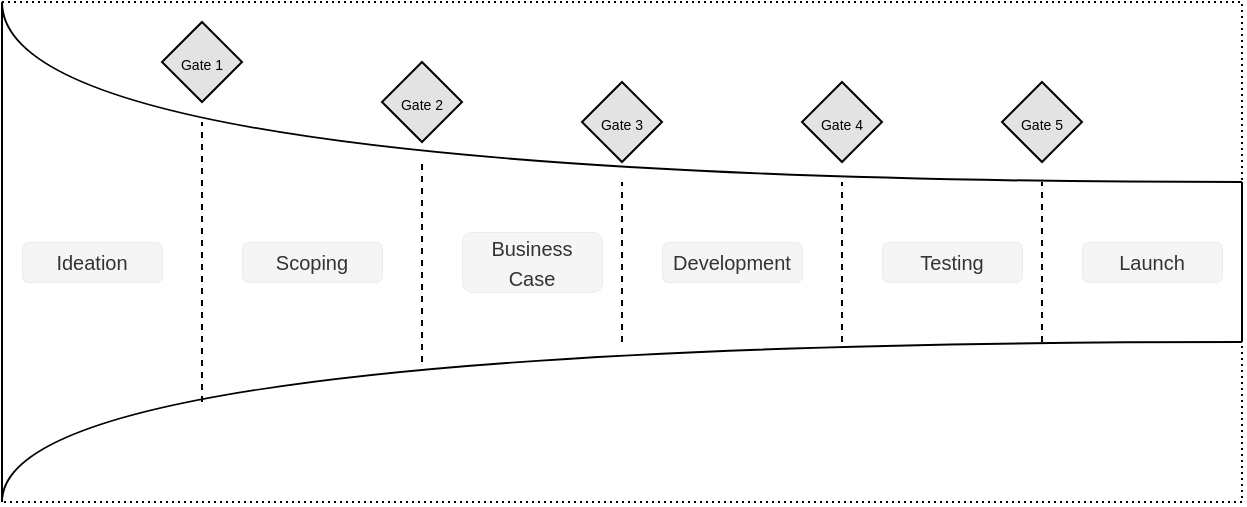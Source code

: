 <mxfile version="24.8.6" pages="3">
  <diagram name="traditional" id="cxL4fRSyNiBpFbSnYxGh">
    <mxGraphModel dx="734" dy="519" grid="1" gridSize="10" guides="1" tooltips="1" connect="1" arrows="1" fold="1" page="1" pageScale="1" pageWidth="850" pageHeight="1100" math="0" shadow="0">
      <root>
        <mxCell id="0" />
        <mxCell id="1" parent="0" />
        <mxCell id="vgee5VnJNOTwLHTrdWWu-18" value="" style="rounded=0;whiteSpace=wrap;html=1;dashed=1;dashPattern=1 2;" vertex="1" parent="1">
          <mxGeometry x="110" y="160" width="620" height="250" as="geometry" />
        </mxCell>
        <mxCell id="wtv7dS44zvKJTTw9t3XD-3" value="" style="endArrow=none;html=1;rounded=0;edgeStyle=orthogonalEdgeStyle;curved=1;exitX=0;exitY=0;exitDx=0;exitDy=0;fillColor=#EDEDED;" parent="1" edge="1">
          <mxGeometry width="50" height="50" relative="1" as="geometry">
            <mxPoint x="110.0" y="160" as="sourcePoint" />
            <mxPoint x="730" y="250" as="targetPoint" />
            <Array as="points">
              <mxPoint x="110" y="250" />
            </Array>
          </mxGeometry>
        </mxCell>
        <mxCell id="wtv7dS44zvKJTTw9t3XD-4" value="" style="endArrow=none;html=1;rounded=0;edgeStyle=orthogonalEdgeStyle;curved=1;exitX=0;exitY=1;exitDx=0;exitDy=0;fillColor=#EDEDED;" parent="1" edge="1">
          <mxGeometry width="50" height="50" relative="1" as="geometry">
            <mxPoint x="110.0" y="410" as="sourcePoint" />
            <mxPoint x="730" y="330" as="targetPoint" />
            <Array as="points">
              <mxPoint x="110" y="330" />
            </Array>
          </mxGeometry>
        </mxCell>
        <mxCell id="wtv7dS44zvKJTTw9t3XD-11" value="" style="endArrow=none;html=1;rounded=0;fillColor=#EDEDED;" parent="1" edge="1">
          <mxGeometry width="50" height="50" relative="1" as="geometry">
            <mxPoint x="110" y="410" as="sourcePoint" />
            <mxPoint x="110" y="160" as="targetPoint" />
          </mxGeometry>
        </mxCell>
        <mxCell id="wtv7dS44zvKJTTw9t3XD-12" value="" style="endArrow=none;html=1;rounded=0;fillColor=#EDEDED;" parent="1" edge="1">
          <mxGeometry width="50" height="50" relative="1" as="geometry">
            <mxPoint x="730" y="330" as="sourcePoint" />
            <mxPoint x="730" y="250" as="targetPoint" />
          </mxGeometry>
        </mxCell>
        <mxCell id="wtv7dS44zvKJTTw9t3XD-5" value="gates" parent="0" />
        <mxCell id="wtv7dS44zvKJTTw9t3XD-6" value="" style="endArrow=none;html=1;rounded=0;dashed=1;" parent="wtv7dS44zvKJTTw9t3XD-5" edge="1">
          <mxGeometry width="50" height="50" relative="1" as="geometry">
            <mxPoint x="210" y="360" as="sourcePoint" />
            <mxPoint x="210" y="220" as="targetPoint" />
          </mxGeometry>
        </mxCell>
        <mxCell id="wtv7dS44zvKJTTw9t3XD-7" value="" style="endArrow=none;html=1;rounded=0;dashed=1;" parent="wtv7dS44zvKJTTw9t3XD-5" edge="1">
          <mxGeometry width="50" height="50" relative="1" as="geometry">
            <mxPoint x="320" y="340" as="sourcePoint" />
            <mxPoint x="320" y="240" as="targetPoint" />
          </mxGeometry>
        </mxCell>
        <mxCell id="wtv7dS44zvKJTTw9t3XD-8" value="" style="endArrow=none;html=1;rounded=0;dashed=1;" parent="wtv7dS44zvKJTTw9t3XD-5" edge="1">
          <mxGeometry width="50" height="50" relative="1" as="geometry">
            <mxPoint x="420" y="330" as="sourcePoint" />
            <mxPoint x="420" y="250" as="targetPoint" />
          </mxGeometry>
        </mxCell>
        <mxCell id="wtv7dS44zvKJTTw9t3XD-9" value="" style="endArrow=none;html=1;rounded=0;dashed=1;" parent="wtv7dS44zvKJTTw9t3XD-5" edge="1">
          <mxGeometry width="50" height="50" relative="1" as="geometry">
            <mxPoint x="530" y="330" as="sourcePoint" />
            <mxPoint x="530" y="250" as="targetPoint" />
          </mxGeometry>
        </mxCell>
        <mxCell id="wtv7dS44zvKJTTw9t3XD-10" value="" style="endArrow=none;html=1;rounded=0;dashed=1;" parent="wtv7dS44zvKJTTw9t3XD-5" edge="1">
          <mxGeometry width="50" height="50" relative="1" as="geometry">
            <mxPoint x="630" y="330" as="sourcePoint" />
            <mxPoint x="630" y="250" as="targetPoint" />
          </mxGeometry>
        </mxCell>
        <mxCell id="vgee5VnJNOTwLHTrdWWu-31" value="&lt;font style=&quot;font-size: 7px;&quot;&gt;Gate 1&lt;/font&gt;" style="rhombus;whiteSpace=wrap;html=1;fillColor=#E3E3E3;" vertex="1" parent="wtv7dS44zvKJTTw9t3XD-5">
          <mxGeometry x="190" y="170" width="40" height="40" as="geometry" />
        </mxCell>
        <mxCell id="vgee5VnJNOTwLHTrdWWu-32" value="&lt;font style=&quot;font-size: 7px;&quot;&gt;Gate 2&lt;/font&gt;" style="rhombus;whiteSpace=wrap;html=1;fillColor=#E3E3E3;" vertex="1" parent="wtv7dS44zvKJTTw9t3XD-5">
          <mxGeometry x="300" y="190" width="40" height="40" as="geometry" />
        </mxCell>
        <mxCell id="vgee5VnJNOTwLHTrdWWu-33" value="&lt;font style=&quot;font-size: 7px;&quot;&gt;Gate 3&lt;/font&gt;" style="rhombus;whiteSpace=wrap;html=1;fillColor=#E3E3E3;" vertex="1" parent="wtv7dS44zvKJTTw9t3XD-5">
          <mxGeometry x="400" y="200" width="40" height="40" as="geometry" />
        </mxCell>
        <mxCell id="vgee5VnJNOTwLHTrdWWu-34" value="&lt;font style=&quot;font-size: 7px;&quot;&gt;Gate 4&lt;/font&gt;" style="rhombus;whiteSpace=wrap;html=1;fillColor=#E3E3E3;" vertex="1" parent="wtv7dS44zvKJTTw9t3XD-5">
          <mxGeometry x="510" y="200" width="40" height="40" as="geometry" />
        </mxCell>
        <mxCell id="vgee5VnJNOTwLHTrdWWu-35" value="&lt;font style=&quot;font-size: 7px;&quot;&gt;Gate 5&lt;/font&gt;" style="rhombus;whiteSpace=wrap;html=1;fillColor=#E3E3E3;" vertex="1" parent="wtv7dS44zvKJTTw9t3XD-5">
          <mxGeometry x="610" y="200" width="40" height="40" as="geometry" />
        </mxCell>
        <mxCell id="vgee5VnJNOTwLHTrdWWu-19" value="stages" parent="0" />
        <mxCell id="vgee5VnJNOTwLHTrdWWu-20" value="&lt;font style=&quot;font-size: 10px;&quot;&gt;Ideation&lt;/font&gt;" style="rounded=1;whiteSpace=wrap;html=1;strokeWidth=0;fillColor=#f5f5f5;fontColor=#333333;strokeColor=#666666;" vertex="1" parent="vgee5VnJNOTwLHTrdWWu-19">
          <mxGeometry x="120" y="280" width="70" height="20" as="geometry" />
        </mxCell>
        <mxCell id="vgee5VnJNOTwLHTrdWWu-26" value="&lt;font style=&quot;font-size: 10px;&quot;&gt;Scoping&lt;/font&gt;" style="rounded=1;whiteSpace=wrap;html=1;strokeWidth=0;fillColor=#f5f5f5;fontColor=#333333;strokeColor=#666666;" vertex="1" parent="vgee5VnJNOTwLHTrdWWu-19">
          <mxGeometry x="230" y="280" width="70" height="20" as="geometry" />
        </mxCell>
        <mxCell id="vgee5VnJNOTwLHTrdWWu-27" value="&lt;font style=&quot;font-size: 10px;&quot;&gt;Business&lt;br&gt;Case&lt;/font&gt;" style="rounded=1;whiteSpace=wrap;html=1;strokeWidth=0;fillColor=#f5f5f5;fontColor=#333333;strokeColor=#666666;" vertex="1" parent="vgee5VnJNOTwLHTrdWWu-19">
          <mxGeometry x="340" y="275" width="70" height="30" as="geometry" />
        </mxCell>
        <mxCell id="vgee5VnJNOTwLHTrdWWu-28" value="&lt;font style=&quot;font-size: 10px;&quot;&gt;Development&lt;/font&gt;" style="rounded=1;whiteSpace=wrap;html=1;strokeWidth=0;fillColor=#f5f5f5;fontColor=#333333;strokeColor=#666666;" vertex="1" parent="vgee5VnJNOTwLHTrdWWu-19">
          <mxGeometry x="440" y="280" width="70" height="20" as="geometry" />
        </mxCell>
        <mxCell id="vgee5VnJNOTwLHTrdWWu-29" value="&lt;font style=&quot;font-size: 10px;&quot;&gt;Testing&lt;/font&gt;" style="rounded=1;whiteSpace=wrap;html=1;strokeWidth=0;fillColor=#f5f5f5;fontColor=#333333;strokeColor=#666666;" vertex="1" parent="vgee5VnJNOTwLHTrdWWu-19">
          <mxGeometry x="550" y="280" width="70" height="20" as="geometry" />
        </mxCell>
        <mxCell id="vgee5VnJNOTwLHTrdWWu-30" value="&lt;span style=&quot;font-size: 10px;&quot;&gt;Launch&lt;/span&gt;" style="rounded=1;whiteSpace=wrap;html=1;strokeWidth=0;fillColor=#f5f5f5;fontColor=#333333;strokeColor=#666666;" vertex="1" parent="vgee5VnJNOTwLHTrdWWu-19">
          <mxGeometry x="650" y="280" width="70" height="20" as="geometry" />
        </mxCell>
      </root>
    </mxGraphModel>
  </diagram>
  <diagram name="voc" id="FCM8qmScg5jVCaJYDvea">
    <mxGraphModel dx="1284" dy="909" grid="1" gridSize="10" guides="1" tooltips="1" connect="1" arrows="1" fold="1" page="1" pageScale="1" pageWidth="850" pageHeight="1100" math="0" shadow="0">
      <root>
        <mxCell id="Cek4M_bP0dYK3lTVGkPx-0" />
        <mxCell id="Cek4M_bP0dYK3lTVGkPx-1" parent="Cek4M_bP0dYK3lTVGkPx-0" />
        <mxCell id="Cek4M_bP0dYK3lTVGkPx-2" value="" style="rounded=0;whiteSpace=wrap;html=1;dashed=1;dashPattern=1 2;" vertex="1" parent="Cek4M_bP0dYK3lTVGkPx-1">
          <mxGeometry x="110" y="160" width="620" height="250" as="geometry" />
        </mxCell>
        <mxCell id="Cek4M_bP0dYK3lTVGkPx-3" value="" style="endArrow=none;html=1;rounded=0;edgeStyle=orthogonalEdgeStyle;curved=1;exitX=0;exitY=0;exitDx=0;exitDy=0;fillColor=#EDEDED;" edge="1" parent="Cek4M_bP0dYK3lTVGkPx-1">
          <mxGeometry width="50" height="50" relative="1" as="geometry">
            <mxPoint x="110.0" y="160" as="sourcePoint" />
            <mxPoint x="730" y="250" as="targetPoint" />
            <Array as="points">
              <mxPoint x="110" y="250" />
            </Array>
          </mxGeometry>
        </mxCell>
        <mxCell id="Cek4M_bP0dYK3lTVGkPx-4" value="" style="endArrow=none;html=1;rounded=0;edgeStyle=orthogonalEdgeStyle;curved=1;exitX=0;exitY=1;exitDx=0;exitDy=0;fillColor=#EDEDED;" edge="1" parent="Cek4M_bP0dYK3lTVGkPx-1">
          <mxGeometry width="50" height="50" relative="1" as="geometry">
            <mxPoint x="110.0" y="410" as="sourcePoint" />
            <mxPoint x="730" y="330" as="targetPoint" />
            <Array as="points">
              <mxPoint x="110" y="330" />
            </Array>
          </mxGeometry>
        </mxCell>
        <mxCell id="Cek4M_bP0dYK3lTVGkPx-5" value="" style="endArrow=none;html=1;rounded=0;fillColor=#EDEDED;" edge="1" parent="Cek4M_bP0dYK3lTVGkPx-1">
          <mxGeometry width="50" height="50" relative="1" as="geometry">
            <mxPoint x="110" y="410" as="sourcePoint" />
            <mxPoint x="110" y="160" as="targetPoint" />
          </mxGeometry>
        </mxCell>
        <mxCell id="Cek4M_bP0dYK3lTVGkPx-6" value="" style="endArrow=none;html=1;rounded=0;fillColor=#EDEDED;" edge="1" parent="Cek4M_bP0dYK3lTVGkPx-1">
          <mxGeometry width="50" height="50" relative="1" as="geometry">
            <mxPoint x="730" y="330" as="sourcePoint" />
            <mxPoint x="730" y="250" as="targetPoint" />
          </mxGeometry>
        </mxCell>
        <mxCell id="Cek4M_bP0dYK3lTVGkPx-7" value="gates" parent="Cek4M_bP0dYK3lTVGkPx-0" />
        <mxCell id="Cek4M_bP0dYK3lTVGkPx-8" value="" style="endArrow=none;html=1;rounded=0;dashed=1;" edge="1" parent="Cek4M_bP0dYK3lTVGkPx-7">
          <mxGeometry width="50" height="50" relative="1" as="geometry">
            <mxPoint x="210" y="360" as="sourcePoint" />
            <mxPoint x="210" y="220" as="targetPoint" />
          </mxGeometry>
        </mxCell>
        <mxCell id="Cek4M_bP0dYK3lTVGkPx-9" value="" style="endArrow=none;html=1;rounded=0;dashed=1;" edge="1" parent="Cek4M_bP0dYK3lTVGkPx-7">
          <mxGeometry width="50" height="50" relative="1" as="geometry">
            <mxPoint x="320" y="340" as="sourcePoint" />
            <mxPoint x="320" y="240" as="targetPoint" />
          </mxGeometry>
        </mxCell>
        <mxCell id="Cek4M_bP0dYK3lTVGkPx-10" value="" style="endArrow=none;html=1;rounded=0;dashed=1;" edge="1" parent="Cek4M_bP0dYK3lTVGkPx-7">
          <mxGeometry width="50" height="50" relative="1" as="geometry">
            <mxPoint x="420" y="330" as="sourcePoint" />
            <mxPoint x="420" y="250" as="targetPoint" />
          </mxGeometry>
        </mxCell>
        <mxCell id="Cek4M_bP0dYK3lTVGkPx-11" value="" style="endArrow=none;html=1;rounded=0;dashed=1;" edge="1" parent="Cek4M_bP0dYK3lTVGkPx-7">
          <mxGeometry width="50" height="50" relative="1" as="geometry">
            <mxPoint x="530" y="330" as="sourcePoint" />
            <mxPoint x="530" y="250" as="targetPoint" />
          </mxGeometry>
        </mxCell>
        <mxCell id="Cek4M_bP0dYK3lTVGkPx-12" value="" style="endArrow=none;html=1;rounded=0;dashed=1;" edge="1" parent="Cek4M_bP0dYK3lTVGkPx-7">
          <mxGeometry width="50" height="50" relative="1" as="geometry">
            <mxPoint x="630" y="330" as="sourcePoint" />
            <mxPoint x="630" y="250" as="targetPoint" />
          </mxGeometry>
        </mxCell>
        <mxCell id="Cek4M_bP0dYK3lTVGkPx-13" value="&lt;font style=&quot;font-size: 7px;&quot;&gt;Gate 1&lt;/font&gt;" style="rhombus;whiteSpace=wrap;html=1;fillColor=#E3E3E3;" vertex="1" parent="Cek4M_bP0dYK3lTVGkPx-7">
          <mxGeometry x="190" y="170" width="40" height="40" as="geometry" />
        </mxCell>
        <mxCell id="Cek4M_bP0dYK3lTVGkPx-14" value="&lt;font style=&quot;font-size: 7px;&quot;&gt;Gate 2&lt;/font&gt;" style="rhombus;whiteSpace=wrap;html=1;fillColor=#E3E3E3;" vertex="1" parent="Cek4M_bP0dYK3lTVGkPx-7">
          <mxGeometry x="300" y="190" width="40" height="40" as="geometry" />
        </mxCell>
        <mxCell id="Cek4M_bP0dYK3lTVGkPx-15" value="&lt;font style=&quot;font-size: 7px;&quot;&gt;Gate 3&lt;/font&gt;" style="rhombus;whiteSpace=wrap;html=1;fillColor=#E3E3E3;" vertex="1" parent="Cek4M_bP0dYK3lTVGkPx-7">
          <mxGeometry x="400" y="200" width="40" height="40" as="geometry" />
        </mxCell>
        <mxCell id="Cek4M_bP0dYK3lTVGkPx-16" value="&lt;font style=&quot;font-size: 7px;&quot;&gt;Gate 4&lt;/font&gt;" style="rhombus;whiteSpace=wrap;html=1;fillColor=#E3E3E3;" vertex="1" parent="Cek4M_bP0dYK3lTVGkPx-7">
          <mxGeometry x="510" y="200" width="40" height="40" as="geometry" />
        </mxCell>
        <mxCell id="Cek4M_bP0dYK3lTVGkPx-17" value="&lt;font style=&quot;font-size: 7px;&quot;&gt;Gate 5&lt;/font&gt;" style="rhombus;whiteSpace=wrap;html=1;fillColor=#E3E3E3;" vertex="1" parent="Cek4M_bP0dYK3lTVGkPx-7">
          <mxGeometry x="610" y="200" width="40" height="40" as="geometry" />
        </mxCell>
        <mxCell id="Cek4M_bP0dYK3lTVGkPx-18" value="stages" parent="Cek4M_bP0dYK3lTVGkPx-0" />
        <mxCell id="Cek4M_bP0dYK3lTVGkPx-19" value="&lt;font style=&quot;font-size: 10px;&quot;&gt;Ideation&lt;/font&gt;" style="rounded=1;whiteSpace=wrap;html=1;strokeWidth=0;fillColor=#f5f5f5;fontColor=#333333;strokeColor=#666666;" vertex="1" parent="Cek4M_bP0dYK3lTVGkPx-18">
          <mxGeometry x="120" y="280" width="70" height="20" as="geometry" />
        </mxCell>
        <mxCell id="Cek4M_bP0dYK3lTVGkPx-20" value="&lt;font style=&quot;font-size: 10px;&quot;&gt;Scoping&lt;/font&gt;" style="rounded=1;whiteSpace=wrap;html=1;strokeWidth=0;fillColor=#f5f5f5;fontColor=#333333;strokeColor=#666666;" vertex="1" parent="Cek4M_bP0dYK3lTVGkPx-18">
          <mxGeometry x="230" y="280" width="70" height="20" as="geometry" />
        </mxCell>
        <mxCell id="Cek4M_bP0dYK3lTVGkPx-21" value="&lt;font style=&quot;font-size: 10px;&quot;&gt;Business&lt;br&gt;Case&lt;/font&gt;" style="rounded=1;whiteSpace=wrap;html=1;strokeWidth=0;fillColor=#f5f5f5;fontColor=#333333;strokeColor=#666666;" vertex="1" parent="Cek4M_bP0dYK3lTVGkPx-18">
          <mxGeometry x="340" y="275" width="70" height="30" as="geometry" />
        </mxCell>
        <mxCell id="Cek4M_bP0dYK3lTVGkPx-22" value="&lt;font style=&quot;font-size: 10px;&quot;&gt;Development&lt;/font&gt;" style="rounded=1;whiteSpace=wrap;html=1;strokeWidth=0;fillColor=#f5f5f5;fontColor=#333333;strokeColor=#666666;" vertex="1" parent="Cek4M_bP0dYK3lTVGkPx-18">
          <mxGeometry x="440" y="280" width="70" height="20" as="geometry" />
        </mxCell>
        <mxCell id="Cek4M_bP0dYK3lTVGkPx-23" value="&lt;font style=&quot;font-size: 10px;&quot;&gt;Testing&lt;/font&gt;" style="rounded=1;whiteSpace=wrap;html=1;strokeWidth=0;fillColor=#f5f5f5;fontColor=#333333;strokeColor=#666666;" vertex="1" parent="Cek4M_bP0dYK3lTVGkPx-18">
          <mxGeometry x="550" y="280" width="70" height="20" as="geometry" />
        </mxCell>
        <mxCell id="Cek4M_bP0dYK3lTVGkPx-24" value="&lt;span style=&quot;font-size: 10px;&quot;&gt;Launch&lt;/span&gt;" style="rounded=1;whiteSpace=wrap;html=1;strokeWidth=0;fillColor=#f5f5f5;fontColor=#333333;strokeColor=#666666;" vertex="1" parent="Cek4M_bP0dYK3lTVGkPx-18">
          <mxGeometry x="650" y="280" width="70" height="20" as="geometry" />
        </mxCell>
      </root>
    </mxGraphModel>
  </diagram>
  <diagram name="agile" id="sqirut00paVE1t4KOdJ7">
    <mxGraphModel dx="1284" dy="909" grid="1" gridSize="10" guides="1" tooltips="1" connect="1" arrows="1" fold="1" page="1" pageScale="1" pageWidth="850" pageHeight="1100" math="0" shadow="0">
      <root>
        <mxCell id="UkbLbdY7noHbuTaWpA9o-0" />
        <mxCell id="UkbLbdY7noHbuTaWpA9o-1" parent="UkbLbdY7noHbuTaWpA9o-0" />
        <mxCell id="UkbLbdY7noHbuTaWpA9o-2" value="" style="rounded=0;whiteSpace=wrap;html=1;dashed=1;dashPattern=1 2;" vertex="1" parent="UkbLbdY7noHbuTaWpA9o-1">
          <mxGeometry x="110" y="160" width="620" height="250" as="geometry" />
        </mxCell>
        <mxCell id="UkbLbdY7noHbuTaWpA9o-3" value="" style="endArrow=none;html=1;rounded=0;edgeStyle=orthogonalEdgeStyle;curved=1;exitX=0;exitY=0;exitDx=0;exitDy=0;fillColor=#EDEDED;" edge="1" parent="UkbLbdY7noHbuTaWpA9o-1">
          <mxGeometry width="50" height="50" relative="1" as="geometry">
            <mxPoint x="110.0" y="160" as="sourcePoint" />
            <mxPoint x="730" y="250" as="targetPoint" />
            <Array as="points">
              <mxPoint x="110" y="250" />
            </Array>
          </mxGeometry>
        </mxCell>
        <mxCell id="UkbLbdY7noHbuTaWpA9o-4" value="" style="endArrow=none;html=1;rounded=0;edgeStyle=orthogonalEdgeStyle;curved=1;exitX=0;exitY=1;exitDx=0;exitDy=0;fillColor=#EDEDED;" edge="1" parent="UkbLbdY7noHbuTaWpA9o-1">
          <mxGeometry width="50" height="50" relative="1" as="geometry">
            <mxPoint x="110.0" y="410" as="sourcePoint" />
            <mxPoint x="730" y="330" as="targetPoint" />
            <Array as="points">
              <mxPoint x="110" y="330" />
            </Array>
          </mxGeometry>
        </mxCell>
        <mxCell id="UkbLbdY7noHbuTaWpA9o-5" value="" style="endArrow=none;html=1;rounded=0;fillColor=#EDEDED;" edge="1" parent="UkbLbdY7noHbuTaWpA9o-1">
          <mxGeometry width="50" height="50" relative="1" as="geometry">
            <mxPoint x="110" y="410" as="sourcePoint" />
            <mxPoint x="110" y="160" as="targetPoint" />
          </mxGeometry>
        </mxCell>
        <mxCell id="UkbLbdY7noHbuTaWpA9o-6" value="" style="endArrow=none;html=1;rounded=0;fillColor=#EDEDED;" edge="1" parent="UkbLbdY7noHbuTaWpA9o-1">
          <mxGeometry width="50" height="50" relative="1" as="geometry">
            <mxPoint x="730" y="330" as="sourcePoint" />
            <mxPoint x="730" y="250" as="targetPoint" />
          </mxGeometry>
        </mxCell>
        <mxCell id="UkbLbdY7noHbuTaWpA9o-7" value="gates" parent="UkbLbdY7noHbuTaWpA9o-0" />
        <mxCell id="UkbLbdY7noHbuTaWpA9o-8" value="" style="endArrow=none;html=1;rounded=0;dashed=1;" edge="1" parent="UkbLbdY7noHbuTaWpA9o-7">
          <mxGeometry width="50" height="50" relative="1" as="geometry">
            <mxPoint x="210" y="360" as="sourcePoint" />
            <mxPoint x="210" y="220" as="targetPoint" />
          </mxGeometry>
        </mxCell>
        <mxCell id="UkbLbdY7noHbuTaWpA9o-9" value="" style="endArrow=none;html=1;rounded=0;dashed=1;" edge="1" parent="UkbLbdY7noHbuTaWpA9o-7">
          <mxGeometry width="50" height="50" relative="1" as="geometry">
            <mxPoint x="320" y="340" as="sourcePoint" />
            <mxPoint x="320" y="240" as="targetPoint" />
          </mxGeometry>
        </mxCell>
        <mxCell id="UkbLbdY7noHbuTaWpA9o-10" value="" style="endArrow=none;html=1;rounded=0;dashed=1;" edge="1" parent="UkbLbdY7noHbuTaWpA9o-7">
          <mxGeometry width="50" height="50" relative="1" as="geometry">
            <mxPoint x="420" y="330" as="sourcePoint" />
            <mxPoint x="420" y="250" as="targetPoint" />
          </mxGeometry>
        </mxCell>
        <mxCell id="UkbLbdY7noHbuTaWpA9o-11" value="" style="endArrow=none;html=1;rounded=0;dashed=1;" edge="1" parent="UkbLbdY7noHbuTaWpA9o-7">
          <mxGeometry width="50" height="50" relative="1" as="geometry">
            <mxPoint x="530" y="330" as="sourcePoint" />
            <mxPoint x="530" y="250" as="targetPoint" />
          </mxGeometry>
        </mxCell>
        <mxCell id="UkbLbdY7noHbuTaWpA9o-12" value="" style="endArrow=none;html=1;rounded=0;dashed=1;" edge="1" parent="UkbLbdY7noHbuTaWpA9o-7">
          <mxGeometry width="50" height="50" relative="1" as="geometry">
            <mxPoint x="630" y="330" as="sourcePoint" />
            <mxPoint x="630" y="250" as="targetPoint" />
          </mxGeometry>
        </mxCell>
        <mxCell id="UkbLbdY7noHbuTaWpA9o-13" value="&lt;font style=&quot;font-size: 7px;&quot;&gt;Gate 1&lt;/font&gt;" style="rhombus;whiteSpace=wrap;html=1;fillColor=#E3E3E3;" vertex="1" parent="UkbLbdY7noHbuTaWpA9o-7">
          <mxGeometry x="190" y="170" width="40" height="40" as="geometry" />
        </mxCell>
        <mxCell id="UkbLbdY7noHbuTaWpA9o-14" value="&lt;font style=&quot;font-size: 7px;&quot;&gt;Gate 2&lt;/font&gt;" style="rhombus;whiteSpace=wrap;html=1;fillColor=#E3E3E3;" vertex="1" parent="UkbLbdY7noHbuTaWpA9o-7">
          <mxGeometry x="300" y="190" width="40" height="40" as="geometry" />
        </mxCell>
        <mxCell id="UkbLbdY7noHbuTaWpA9o-15" value="&lt;font style=&quot;font-size: 7px;&quot;&gt;Gate 3&lt;/font&gt;" style="rhombus;whiteSpace=wrap;html=1;fillColor=#E3E3E3;" vertex="1" parent="UkbLbdY7noHbuTaWpA9o-7">
          <mxGeometry x="400" y="200" width="40" height="40" as="geometry" />
        </mxCell>
        <mxCell id="UkbLbdY7noHbuTaWpA9o-16" value="&lt;font style=&quot;font-size: 7px;&quot;&gt;Gate 4&lt;/font&gt;" style="rhombus;whiteSpace=wrap;html=1;fillColor=#E3E3E3;" vertex="1" parent="UkbLbdY7noHbuTaWpA9o-7">
          <mxGeometry x="510" y="200" width="40" height="40" as="geometry" />
        </mxCell>
        <mxCell id="UkbLbdY7noHbuTaWpA9o-17" value="&lt;font style=&quot;font-size: 7px;&quot;&gt;Gate 5&lt;/font&gt;" style="rhombus;whiteSpace=wrap;html=1;fillColor=#E3E3E3;" vertex="1" parent="UkbLbdY7noHbuTaWpA9o-7">
          <mxGeometry x="610" y="200" width="40" height="40" as="geometry" />
        </mxCell>
        <mxCell id="UkbLbdY7noHbuTaWpA9o-18" value="stages" parent="UkbLbdY7noHbuTaWpA9o-0" />
        <mxCell id="UkbLbdY7noHbuTaWpA9o-19" value="&lt;font style=&quot;font-size: 10px;&quot;&gt;Ideation&lt;/font&gt;" style="rounded=1;whiteSpace=wrap;html=1;strokeWidth=0;fillColor=#f5f5f5;fontColor=#333333;strokeColor=#666666;" vertex="1" parent="UkbLbdY7noHbuTaWpA9o-18">
          <mxGeometry x="120" y="280" width="70" height="20" as="geometry" />
        </mxCell>
        <mxCell id="UkbLbdY7noHbuTaWpA9o-20" value="&lt;font style=&quot;font-size: 10px;&quot;&gt;Scoping&lt;/font&gt;" style="rounded=1;whiteSpace=wrap;html=1;strokeWidth=0;fillColor=#f5f5f5;fontColor=#333333;strokeColor=#666666;" vertex="1" parent="UkbLbdY7noHbuTaWpA9o-18">
          <mxGeometry x="230" y="280" width="70" height="20" as="geometry" />
        </mxCell>
        <mxCell id="UkbLbdY7noHbuTaWpA9o-21" value="&lt;font style=&quot;font-size: 10px;&quot;&gt;Business&lt;br&gt;Case&lt;/font&gt;" style="rounded=1;whiteSpace=wrap;html=1;strokeWidth=0;fillColor=#f5f5f5;fontColor=#333333;strokeColor=#666666;" vertex="1" parent="UkbLbdY7noHbuTaWpA9o-18">
          <mxGeometry x="340" y="275" width="70" height="30" as="geometry" />
        </mxCell>
        <mxCell id="UkbLbdY7noHbuTaWpA9o-22" value="&lt;font style=&quot;font-size: 10px;&quot;&gt;Development&lt;/font&gt;" style="rounded=1;whiteSpace=wrap;html=1;strokeWidth=0;fillColor=#f5f5f5;fontColor=#333333;strokeColor=#666666;" vertex="1" parent="UkbLbdY7noHbuTaWpA9o-18">
          <mxGeometry x="440" y="280" width="70" height="20" as="geometry" />
        </mxCell>
        <mxCell id="UkbLbdY7noHbuTaWpA9o-23" value="&lt;font style=&quot;font-size: 10px;&quot;&gt;Testing&lt;/font&gt;" style="rounded=1;whiteSpace=wrap;html=1;strokeWidth=0;fillColor=#f5f5f5;fontColor=#333333;strokeColor=#666666;" vertex="1" parent="UkbLbdY7noHbuTaWpA9o-18">
          <mxGeometry x="550" y="280" width="70" height="20" as="geometry" />
        </mxCell>
        <mxCell id="UkbLbdY7noHbuTaWpA9o-24" value="&lt;span style=&quot;font-size: 10px;&quot;&gt;Launch&lt;/span&gt;" style="rounded=1;whiteSpace=wrap;html=1;strokeWidth=0;fillColor=#f5f5f5;fontColor=#333333;strokeColor=#666666;" vertex="1" parent="UkbLbdY7noHbuTaWpA9o-18">
          <mxGeometry x="650" y="280" width="70" height="20" as="geometry" />
        </mxCell>
      </root>
    </mxGraphModel>
  </diagram>
</mxfile>
